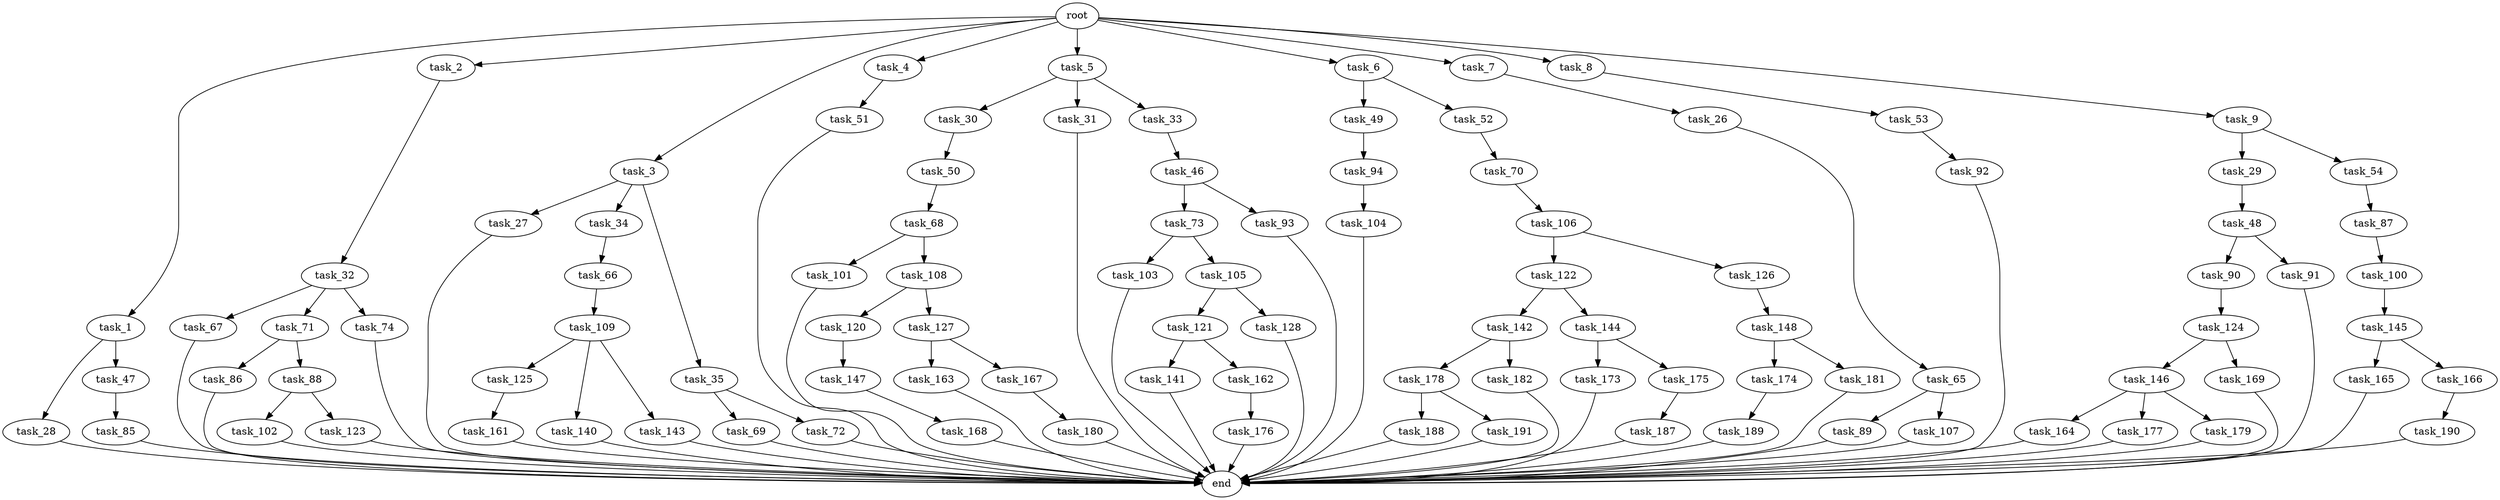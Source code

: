 digraph G {
  root [size="0.000000"];
  task_1 [size="102.400000"];
  task_2 [size="102.400000"];
  task_3 [size="102.400000"];
  task_4 [size="102.400000"];
  task_5 [size="102.400000"];
  task_6 [size="102.400000"];
  task_7 [size="102.400000"];
  task_8 [size="102.400000"];
  task_9 [size="102.400000"];
  task_26 [size="7730941132.800000"];
  task_27 [size="13743895347.200001"];
  task_28 [size="54975581388.800003"];
  task_29 [size="21474836480.000000"];
  task_30 [size="85899345920.000000"];
  task_31 [size="85899345920.000000"];
  task_32 [size="7730941132.800000"];
  task_33 [size="85899345920.000000"];
  task_34 [size="13743895347.200001"];
  task_35 [size="13743895347.200001"];
  task_46 [size="42090679500.800003"];
  task_47 [size="54975581388.800003"];
  task_48 [size="13743895347.200001"];
  task_49 [size="54975581388.800003"];
  task_50 [size="30923764531.200001"];
  task_51 [size="3435973836.800000"];
  task_52 [size="54975581388.800003"];
  task_53 [size="7730941132.800000"];
  task_54 [size="21474836480.000000"];
  task_65 [size="21474836480.000000"];
  task_66 [size="69578470195.199997"];
  task_67 [size="7730941132.800000"];
  task_68 [size="21474836480.000000"];
  task_69 [size="3435973836.800000"];
  task_70 [size="85899345920.000000"];
  task_71 [size="7730941132.800000"];
  task_72 [size="3435973836.800000"];
  task_73 [size="7730941132.800000"];
  task_74 [size="7730941132.800000"];
  task_85 [size="42090679500.800003"];
  task_86 [size="3435973836.800000"];
  task_87 [size="3435973836.800000"];
  task_88 [size="3435973836.800000"];
  task_89 [size="85899345920.000000"];
  task_90 [size="42090679500.800003"];
  task_91 [size="42090679500.800003"];
  task_92 [size="69578470195.199997"];
  task_93 [size="7730941132.800000"];
  task_94 [size="3435973836.800000"];
  task_100 [size="13743895347.200001"];
  task_101 [size="3435973836.800000"];
  task_102 [size="13743895347.200001"];
  task_103 [size="85899345920.000000"];
  task_104 [size="54975581388.800003"];
  task_105 [size="85899345920.000000"];
  task_106 [size="69578470195.199997"];
  task_107 [size="85899345920.000000"];
  task_108 [size="3435973836.800000"];
  task_109 [size="7730941132.800000"];
  task_120 [size="7730941132.800000"];
  task_121 [size="42090679500.800003"];
  task_122 [size="42090679500.800003"];
  task_123 [size="13743895347.200001"];
  task_124 [size="7730941132.800000"];
  task_125 [size="42090679500.800003"];
  task_126 [size="42090679500.800003"];
  task_127 [size="7730941132.800000"];
  task_128 [size="42090679500.800003"];
  task_140 [size="42090679500.800003"];
  task_141 [size="54975581388.800003"];
  task_142 [size="7730941132.800000"];
  task_143 [size="42090679500.800003"];
  task_144 [size="7730941132.800000"];
  task_145 [size="42090679500.800003"];
  task_146 [size="69578470195.199997"];
  task_147 [size="21474836480.000000"];
  task_148 [size="69578470195.199997"];
  task_161 [size="69578470195.199997"];
  task_162 [size="54975581388.800003"];
  task_163 [size="85899345920.000000"];
  task_164 [size="7730941132.800000"];
  task_165 [size="7730941132.800000"];
  task_166 [size="7730941132.800000"];
  task_167 [size="85899345920.000000"];
  task_168 [size="13743895347.200001"];
  task_169 [size="69578470195.199997"];
  task_173 [size="42090679500.800003"];
  task_174 [size="85899345920.000000"];
  task_175 [size="42090679500.800003"];
  task_176 [size="85899345920.000000"];
  task_177 [size="7730941132.800000"];
  task_178 [size="54975581388.800003"];
  task_179 [size="7730941132.800000"];
  task_180 [size="30923764531.200001"];
  task_181 [size="85899345920.000000"];
  task_182 [size="54975581388.800003"];
  task_187 [size="54975581388.800003"];
  task_188 [size="7730941132.800000"];
  task_189 [size="21474836480.000000"];
  task_190 [size="69578470195.199997"];
  task_191 [size="7730941132.800000"];
  end [size="0.000000"];

  root -> task_1 [size="1.000000"];
  root -> task_2 [size="1.000000"];
  root -> task_3 [size="1.000000"];
  root -> task_4 [size="1.000000"];
  root -> task_5 [size="1.000000"];
  root -> task_6 [size="1.000000"];
  root -> task_7 [size="1.000000"];
  root -> task_8 [size="1.000000"];
  root -> task_9 [size="1.000000"];
  task_1 -> task_28 [size="536870912.000000"];
  task_1 -> task_47 [size="536870912.000000"];
  task_2 -> task_32 [size="75497472.000000"];
  task_3 -> task_27 [size="134217728.000000"];
  task_3 -> task_34 [size="134217728.000000"];
  task_3 -> task_35 [size="134217728.000000"];
  task_4 -> task_51 [size="33554432.000000"];
  task_5 -> task_30 [size="838860800.000000"];
  task_5 -> task_31 [size="838860800.000000"];
  task_5 -> task_33 [size="838860800.000000"];
  task_6 -> task_49 [size="536870912.000000"];
  task_6 -> task_52 [size="536870912.000000"];
  task_7 -> task_26 [size="75497472.000000"];
  task_8 -> task_53 [size="75497472.000000"];
  task_9 -> task_29 [size="209715200.000000"];
  task_9 -> task_54 [size="209715200.000000"];
  task_26 -> task_65 [size="209715200.000000"];
  task_27 -> end [size="1.000000"];
  task_28 -> end [size="1.000000"];
  task_29 -> task_48 [size="134217728.000000"];
  task_30 -> task_50 [size="301989888.000000"];
  task_31 -> end [size="1.000000"];
  task_32 -> task_67 [size="75497472.000000"];
  task_32 -> task_71 [size="75497472.000000"];
  task_32 -> task_74 [size="75497472.000000"];
  task_33 -> task_46 [size="411041792.000000"];
  task_34 -> task_66 [size="679477248.000000"];
  task_35 -> task_69 [size="33554432.000000"];
  task_35 -> task_72 [size="33554432.000000"];
  task_46 -> task_73 [size="75497472.000000"];
  task_46 -> task_93 [size="75497472.000000"];
  task_47 -> task_85 [size="411041792.000000"];
  task_48 -> task_90 [size="411041792.000000"];
  task_48 -> task_91 [size="411041792.000000"];
  task_49 -> task_94 [size="33554432.000000"];
  task_50 -> task_68 [size="209715200.000000"];
  task_51 -> end [size="1.000000"];
  task_52 -> task_70 [size="838860800.000000"];
  task_53 -> task_92 [size="679477248.000000"];
  task_54 -> task_87 [size="33554432.000000"];
  task_65 -> task_89 [size="838860800.000000"];
  task_65 -> task_107 [size="838860800.000000"];
  task_66 -> task_109 [size="75497472.000000"];
  task_67 -> end [size="1.000000"];
  task_68 -> task_101 [size="33554432.000000"];
  task_68 -> task_108 [size="33554432.000000"];
  task_69 -> end [size="1.000000"];
  task_70 -> task_106 [size="679477248.000000"];
  task_71 -> task_86 [size="33554432.000000"];
  task_71 -> task_88 [size="33554432.000000"];
  task_72 -> end [size="1.000000"];
  task_73 -> task_103 [size="838860800.000000"];
  task_73 -> task_105 [size="838860800.000000"];
  task_74 -> end [size="1.000000"];
  task_85 -> end [size="1.000000"];
  task_86 -> end [size="1.000000"];
  task_87 -> task_100 [size="134217728.000000"];
  task_88 -> task_102 [size="134217728.000000"];
  task_88 -> task_123 [size="134217728.000000"];
  task_89 -> end [size="1.000000"];
  task_90 -> task_124 [size="75497472.000000"];
  task_91 -> end [size="1.000000"];
  task_92 -> end [size="1.000000"];
  task_93 -> end [size="1.000000"];
  task_94 -> task_104 [size="536870912.000000"];
  task_100 -> task_145 [size="411041792.000000"];
  task_101 -> end [size="1.000000"];
  task_102 -> end [size="1.000000"];
  task_103 -> end [size="1.000000"];
  task_104 -> end [size="1.000000"];
  task_105 -> task_121 [size="411041792.000000"];
  task_105 -> task_128 [size="411041792.000000"];
  task_106 -> task_122 [size="411041792.000000"];
  task_106 -> task_126 [size="411041792.000000"];
  task_107 -> end [size="1.000000"];
  task_108 -> task_120 [size="75497472.000000"];
  task_108 -> task_127 [size="75497472.000000"];
  task_109 -> task_125 [size="411041792.000000"];
  task_109 -> task_140 [size="411041792.000000"];
  task_109 -> task_143 [size="411041792.000000"];
  task_120 -> task_147 [size="209715200.000000"];
  task_121 -> task_141 [size="536870912.000000"];
  task_121 -> task_162 [size="536870912.000000"];
  task_122 -> task_142 [size="75497472.000000"];
  task_122 -> task_144 [size="75497472.000000"];
  task_123 -> end [size="1.000000"];
  task_124 -> task_146 [size="679477248.000000"];
  task_124 -> task_169 [size="679477248.000000"];
  task_125 -> task_161 [size="679477248.000000"];
  task_126 -> task_148 [size="679477248.000000"];
  task_127 -> task_163 [size="838860800.000000"];
  task_127 -> task_167 [size="838860800.000000"];
  task_128 -> end [size="1.000000"];
  task_140 -> end [size="1.000000"];
  task_141 -> end [size="1.000000"];
  task_142 -> task_178 [size="536870912.000000"];
  task_142 -> task_182 [size="536870912.000000"];
  task_143 -> end [size="1.000000"];
  task_144 -> task_173 [size="411041792.000000"];
  task_144 -> task_175 [size="411041792.000000"];
  task_145 -> task_165 [size="75497472.000000"];
  task_145 -> task_166 [size="75497472.000000"];
  task_146 -> task_164 [size="75497472.000000"];
  task_146 -> task_177 [size="75497472.000000"];
  task_146 -> task_179 [size="75497472.000000"];
  task_147 -> task_168 [size="134217728.000000"];
  task_148 -> task_174 [size="838860800.000000"];
  task_148 -> task_181 [size="838860800.000000"];
  task_161 -> end [size="1.000000"];
  task_162 -> task_176 [size="838860800.000000"];
  task_163 -> end [size="1.000000"];
  task_164 -> end [size="1.000000"];
  task_165 -> end [size="1.000000"];
  task_166 -> task_190 [size="679477248.000000"];
  task_167 -> task_180 [size="301989888.000000"];
  task_168 -> end [size="1.000000"];
  task_169 -> end [size="1.000000"];
  task_173 -> end [size="1.000000"];
  task_174 -> task_189 [size="209715200.000000"];
  task_175 -> task_187 [size="536870912.000000"];
  task_176 -> end [size="1.000000"];
  task_177 -> end [size="1.000000"];
  task_178 -> task_188 [size="75497472.000000"];
  task_178 -> task_191 [size="75497472.000000"];
  task_179 -> end [size="1.000000"];
  task_180 -> end [size="1.000000"];
  task_181 -> end [size="1.000000"];
  task_182 -> end [size="1.000000"];
  task_187 -> end [size="1.000000"];
  task_188 -> end [size="1.000000"];
  task_189 -> end [size="1.000000"];
  task_190 -> end [size="1.000000"];
  task_191 -> end [size="1.000000"];
}
